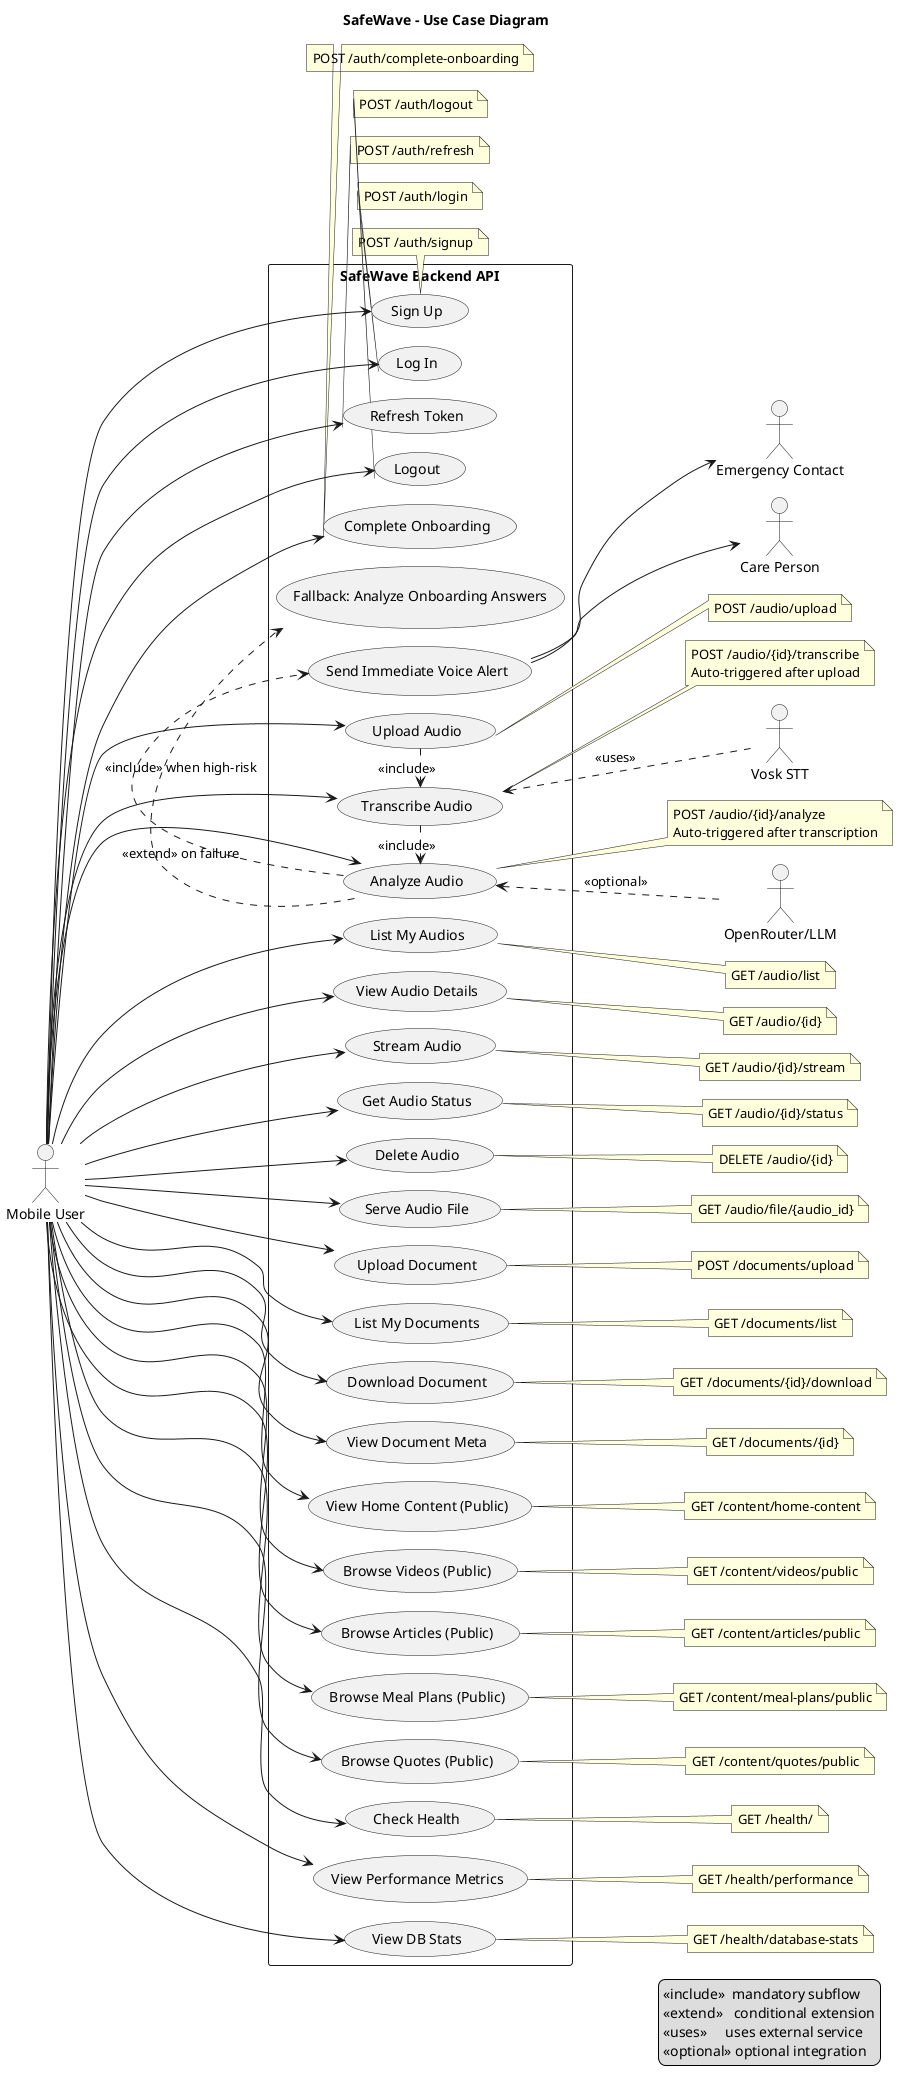 @startuml
!pragma layout smetana
title SafeWave - Use Case Diagram
left to right direction
skinparam packageStyle rectangle

actor "Mobile User" as User
actor "Care Person" as Care
actor "Emergency Contact" as Emergency
actor "OpenRouter/LLM" as LLM
actor "Vosk STT" as Vosk

rectangle "SafeWave Backend API" as System {
  usecase "Sign Up" as UC_Signup
  usecase "Log In" as UC_Login
  usecase "Refresh Token" as UC_Refresh
  usecase "Logout" as UC_Logout
  usecase "Complete Onboarding" as UC_Onboarding

  usecase "Upload Audio" as UC_Upload
  usecase "Transcribe Audio" as UC_Transcribe
  usecase "Analyze Audio" as UC_Analyze
  usecase "List My Audios" as UC_ListAudios
  usecase "View Audio Details" as UC_ViewAudio
  usecase "Stream Audio" as UC_StreamAudio
  usecase "Get Audio Status" as UC_AudioStatus
  usecase "Delete Audio" as UC_DeleteAudio
  usecase "Serve Audio File" as UC_FileServe

  usecase "Upload Document" as UC_DocUpload
  usecase "List My Documents" as UC_DocList
  usecase "Download Document" as UC_DocDownload
  usecase "View Document Meta" as UC_DocMeta

  usecase "View Home Content (Public)" as UC_HomeContent
  usecase "Browse Videos (Public)" as UC_VideosPublic
  usecase "Browse Articles (Public)" as UC_ArticlesPublic
  usecase "Browse Meal Plans (Public)" as UC_MealsPublic
  usecase "Browse Quotes (Public)" as UC_QuotesPublic

  usecase "Check Health" as UC_Health
  usecase "View Performance Metrics" as UC_Perf
  usecase "View DB Stats" as UC_DBStats

  usecase "Send Immediate Voice Alert" as UC_ImmediateAlert
  usecase "Fallback: Analyze Onboarding Answers" as UC_OnboardingAnalysis
}

' Associations
User --> UC_Signup
User --> UC_Login
User --> UC_Refresh
User --> UC_Logout
User --> UC_Onboarding

User --> UC_Upload
User --> UC_Transcribe
User --> UC_Analyze
User --> UC_ListAudios
User --> UC_ViewAudio
User --> UC_StreamAudio
User --> UC_AudioStatus
User --> UC_DeleteAudio
User --> UC_FileServe

User --> UC_DocUpload
User --> UC_DocList
User --> UC_DocDownload
User --> UC_DocMeta

User --> UC_HomeContent
User --> UC_VideosPublic
User --> UC_ArticlesPublic
User --> UC_MealsPublic
User --> UC_QuotesPublic

User --> UC_Health
User --> UC_Perf
User --> UC_DBStats

' Include/extend relationships
UC_Upload .> UC_Transcribe : <<include>>
UC_Transcribe .> UC_Analyze : <<include>>
UC_Analyze .> UC_ImmediateAlert : <<include>> when high-risk
UC_Analyze .> UC_OnboardingAnalysis : <<extend>> on failure
UC_Transcribe <.. Vosk : <<uses>>
UC_Analyze <.. LLM : <<optional>>

UC_ImmediateAlert --> Care
UC_ImmediateAlert --> Emergency

note right of UC_Upload
 POST /audio/upload
end note

note right of UC_Transcribe
 POST /audio/{id}/transcribe
 Auto-triggered after upload
end note

note right of UC_Analyze
 POST /audio/{id}/analyze
 Auto-triggered after transcription
end note

note right of UC_ListAudios
 GET /audio/list
end note

note right of UC_ViewAudio
 GET /audio/{id}
end note

note right of UC_StreamAudio
 GET /audio/{id}/stream
end note

note right of UC_AudioStatus
 GET /audio/{id}/status
end note

note right of UC_DeleteAudio
 DELETE /audio/{id}
end note

note right of UC_FileServe
 GET /audio/file/{audio_id}
end note

note right of UC_DocUpload
 POST /documents/upload
end note

note right of UC_DocList
 GET /documents/list
end note

note right of UC_DocDownload
 GET /documents/{id}/download
end note

note right of UC_DocMeta
 GET /documents/{id}
end note

note right of UC_HomeContent
 GET /content/home-content
end note

note right of UC_VideosPublic
 GET /content/videos/public
end note

note right of UC_ArticlesPublic
 GET /content/articles/public
end note

note right of UC_MealsPublic
 GET /content/meal-plans/public
end note

note right of UC_QuotesPublic
 GET /content/quotes/public
end note

note right of UC_Health
 GET /health/
end note

note right of UC_Perf
 GET /health/performance
end note

note right of UC_DBStats
 GET /health/database-stats
end note

note bottom of UC_Signup
 POST /auth/signup
end note

note bottom of UC_Login
 POST /auth/login
end note

note bottom of UC_Refresh
 POST /auth/refresh
end note

note bottom of UC_Logout
 POST /auth/logout
end note

note bottom of UC_Onboarding
 POST /auth/complete-onboarding
end note

legend right
 <<include>>  mandatory subflow
 <<extend>>   conditional extension
 <<uses>>     uses external service
 <<optional>> optional integration
endlegend

@enduml
